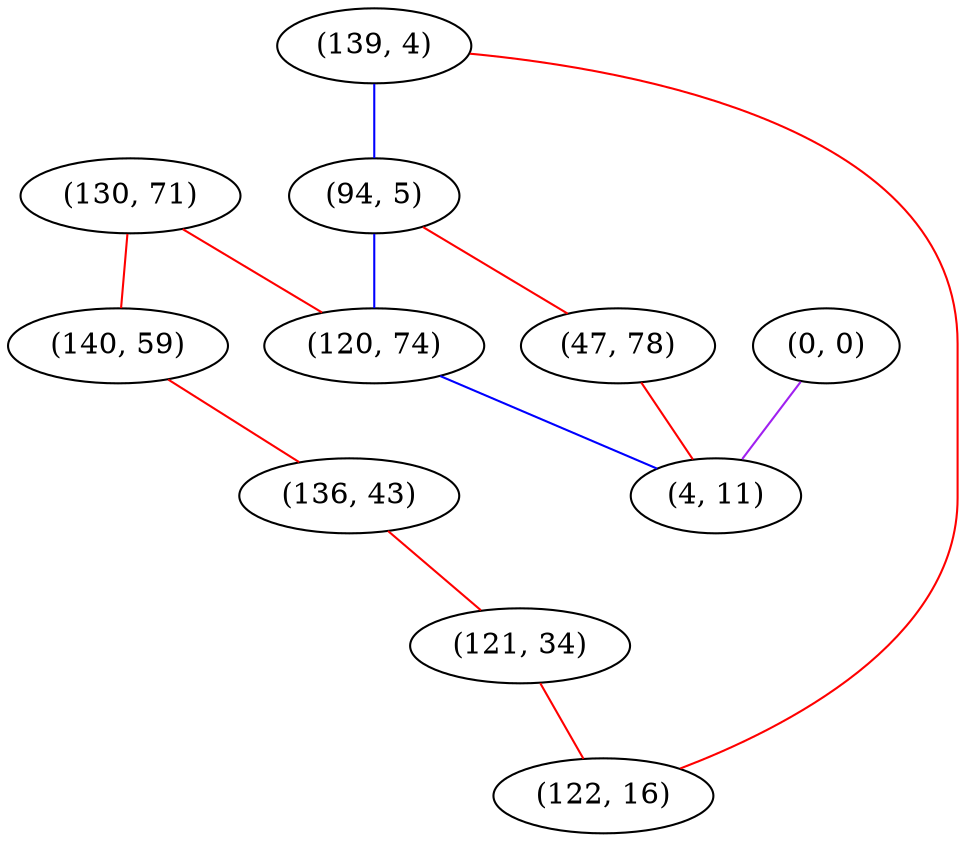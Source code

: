 graph "" {
"(130, 71)";
"(0, 0)";
"(139, 4)";
"(140, 59)";
"(136, 43)";
"(94, 5)";
"(121, 34)";
"(122, 16)";
"(47, 78)";
"(120, 74)";
"(4, 11)";
"(130, 71)" -- "(120, 74)"  [color=red, key=0, weight=1];
"(130, 71)" -- "(140, 59)"  [color=red, key=0, weight=1];
"(0, 0)" -- "(4, 11)"  [color=purple, key=0, weight=4];
"(139, 4)" -- "(122, 16)"  [color=red, key=0, weight=1];
"(139, 4)" -- "(94, 5)"  [color=blue, key=0, weight=3];
"(140, 59)" -- "(136, 43)"  [color=red, key=0, weight=1];
"(136, 43)" -- "(121, 34)"  [color=red, key=0, weight=1];
"(94, 5)" -- "(47, 78)"  [color=red, key=0, weight=1];
"(94, 5)" -- "(120, 74)"  [color=blue, key=0, weight=3];
"(121, 34)" -- "(122, 16)"  [color=red, key=0, weight=1];
"(47, 78)" -- "(4, 11)"  [color=red, key=0, weight=1];
"(120, 74)" -- "(4, 11)"  [color=blue, key=0, weight=3];
}
